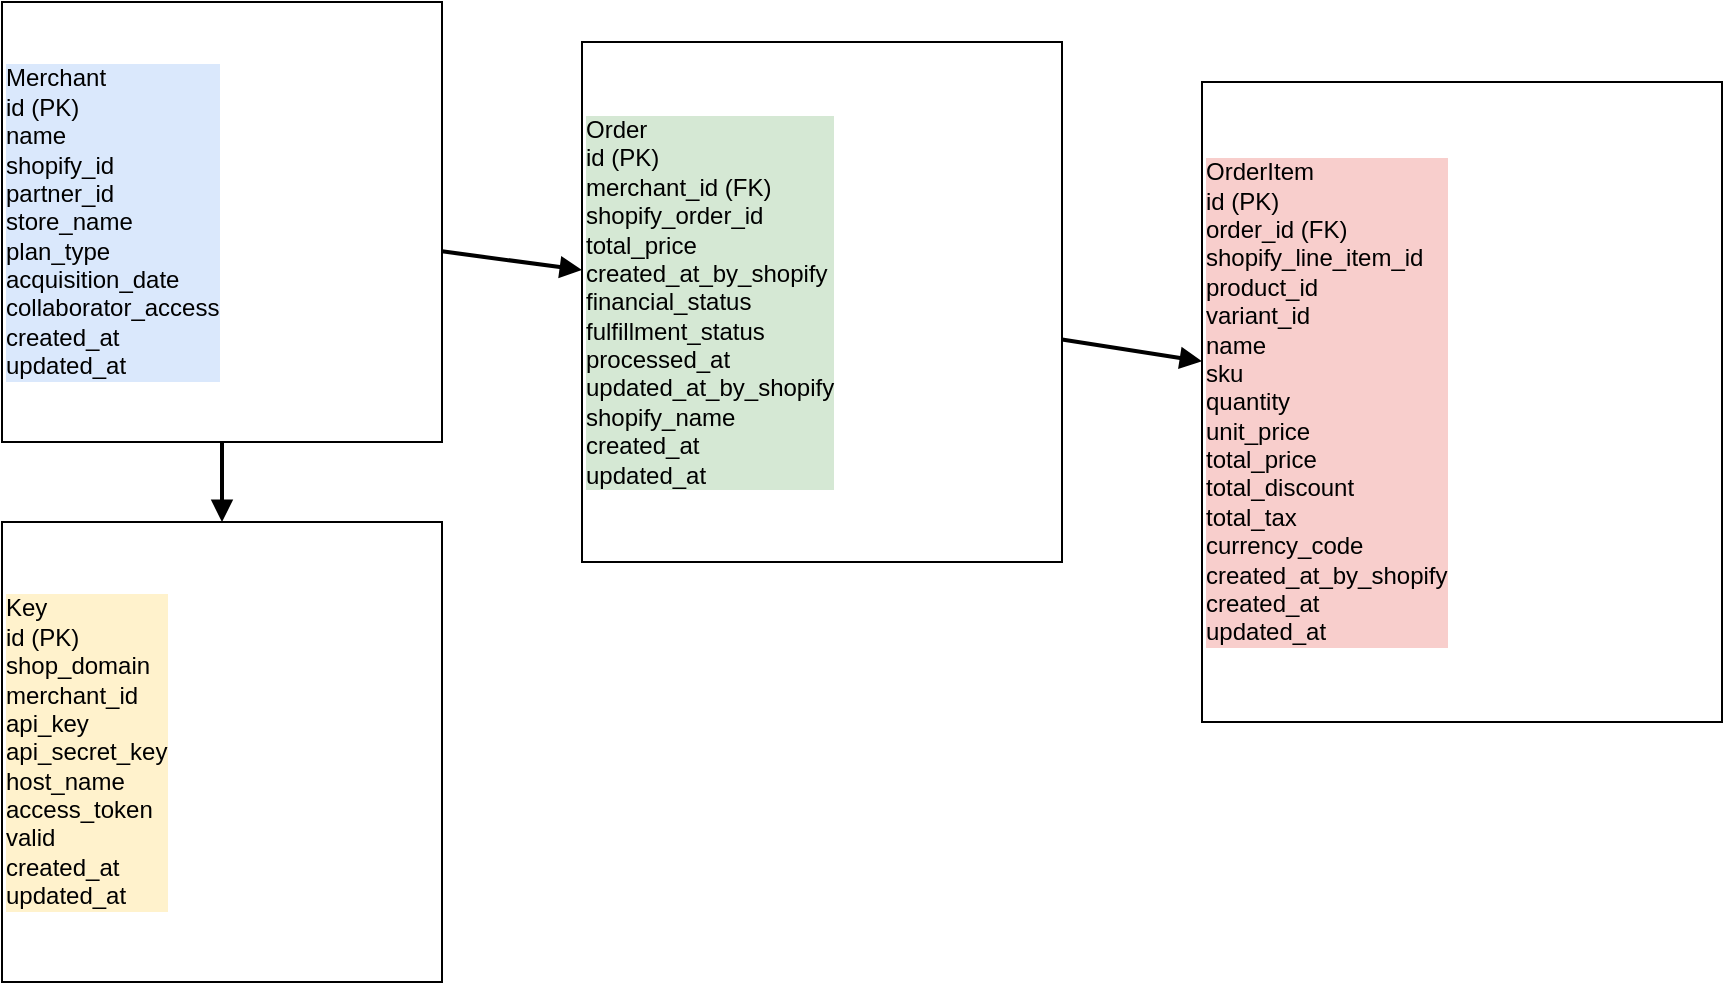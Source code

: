 <mxfile>
  <diagram id="U6VyfNTqunp1UcTycL7p" name="ERD">
    <mxGraphModel dx="1420" dy="776" grid="1" gridSize="10" guides="1" tooltips="1" connect="1" arrows="1" fold="1" page="1" pageScale="1" pageWidth="827" pageHeight="1169">
      <root>
        <mxCell id="0"/>
        <mxCell id="1" parent="0"/>
        <mxCell id="merchant" value="Merchant&#xa;id (PK)&#xa;name&#xa;shopify_id&#xa;partner_id&#xa;store_name&#xa;plan_type&#xa;acquisition_date&#xa;collaborator_access&#xa;created_at&#xa;updated_at" style="whiteSpace=wrap;html=1;rounded=0;align=left;labelBackgroundColor=#dae8fc;" vertex="1" parent="1">
          <mxGeometry x="60" y="60" width="220" height="220" as="geometry"/>
        </mxCell>
        <mxCell id="key" value="Key&#xa;id (PK)&#xa;shop_domain&#xa;merchant_id&#xa;api_key&#xa;api_secret_key&#xa;host_name&#xa;access_token&#xa;valid&#xa;created_at&#xa;updated_at" style="whiteSpace=wrap;html=1;rounded=0;align=left;labelBackgroundColor=#fff2cc;" vertex="1" parent="1">
          <mxGeometry x="60" y="320" width="220" height="230" as="geometry"/>
        </mxCell>
        <mxCell id="order" value="Order&#xa;id (PK)&#xa;merchant_id (FK)&#xa;shopify_order_id&#xa;total_price&#xa;created_at_by_shopify&#xa;financial_status&#xa;fulfillment_status&#xa;processed_at&#xa;updated_at_by_shopify&#xa;shopify_name&#xa;created_at&#xa;updated_at" style="whiteSpace=wrap;html=1;rounded=0;align=left;labelBackgroundColor=#d5e8d4;" vertex="1" parent="1">
          <mxGeometry x="350" y="80" width="240" height="260" as="geometry"/>
        </mxCell>
        <mxCell id="orderitem" value="OrderItem&#xa;id (PK)&#xa;order_id (FK)&#xa;shopify_line_item_id&#xa;product_id&#xa;variant_id&#xa;name&#xa;sku&#xa;quantity&#xa;unit_price&#xa;total_price&#xa;total_discount&#xa;total_tax&#xa;currency_code&#xa;created_at_by_shopify&#xa;created_at&#xa;updated_at" style="whiteSpace=wrap;html=1;rounded=0;align=left;labelBackgroundColor=#f8cecc;" vertex="1" parent="1">
          <mxGeometry x="660" y="100" width="260" height="320" as="geometry"/>
        </mxCell>
        <mxCell id="edge1" value="" style="endArrow=block;endFill=1;strokeWidth=2;" edge="1" parent="1" source="merchant" target="order">
          <mxGeometry relative="1" as="geometry"/>
        </mxCell>
        <mxCell id="edge2" value="" style="endArrow=block;endFill=1;strokeWidth=2;" edge="1" parent="1" source="order" target="orderitem">
          <mxGeometry relative="1" as="geometry"/>
        </mxCell>
        <mxCell id="edge3" value="" style="endArrow=block;endFill=1;strokeWidth=2;" edge="1" parent="1" source="merchant" target="key">
          <mxGeometry relative="1" as="geometry"/>
        </mxCell>
      </root>
    </mxGraphModel>
  </diagram>
</mxfile>
